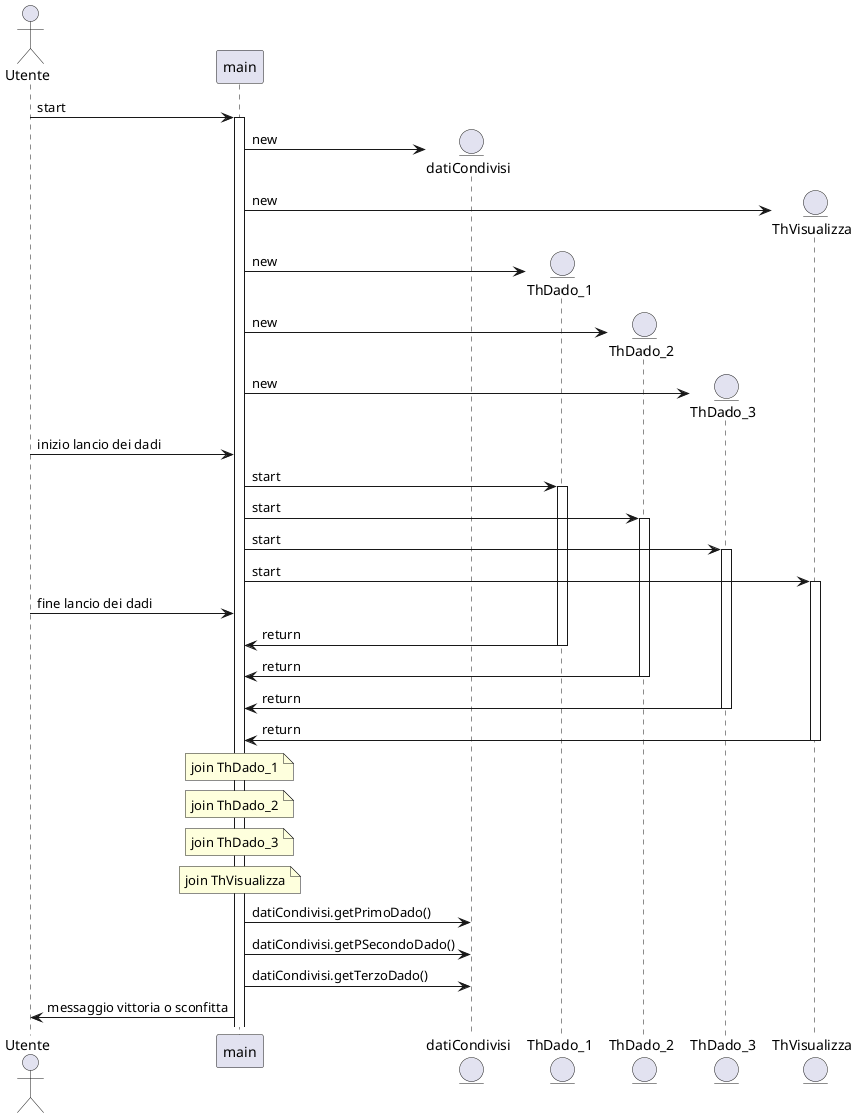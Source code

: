 @startuml
actor Utente
participant main
entity datiCondivisi
entity ThDado_1
entity ThDado_2
entity ThDado_3
entity ThVisualizza

Utente -> main ++ : start

main -> datiCondivisi ** : new
main -> ThVisualizza ** : new
main -> ThDado_1 ** : new
main -> ThDado_2 ** : new
main -> ThDado_3 ** : new

Utente -> main : inizio lancio dei dadi

main -> ThDado_1 ++ : start
main -> ThDado_2 ++ : start
main -> ThDado_3 ++ : start
main -> ThVisualizza ++ : start

Utente -> main : fine lancio dei dadi

ThDado_1 -> main : return
deactivate ThDado_1
ThDado_2 -> main : return
deactivate ThDado_2
ThDado_3 -> main : return
deactivate ThDado_3
ThVisualizza -> main : return
deactivate ThVisualizza

note over main : join ThDado_1
note over main : join ThDado_2
note over main : join ThDado_3
note over main : join ThVisualizza

main -> datiCondivisi : datiCondivisi.getPrimoDado()
main -> datiCondivisi : datiCondivisi.getPSecondoDado()
main -> datiCondivisi : datiCondivisi.getTerzoDado()

main -> Utente : messaggio vittoria o sconfitta

@enduml